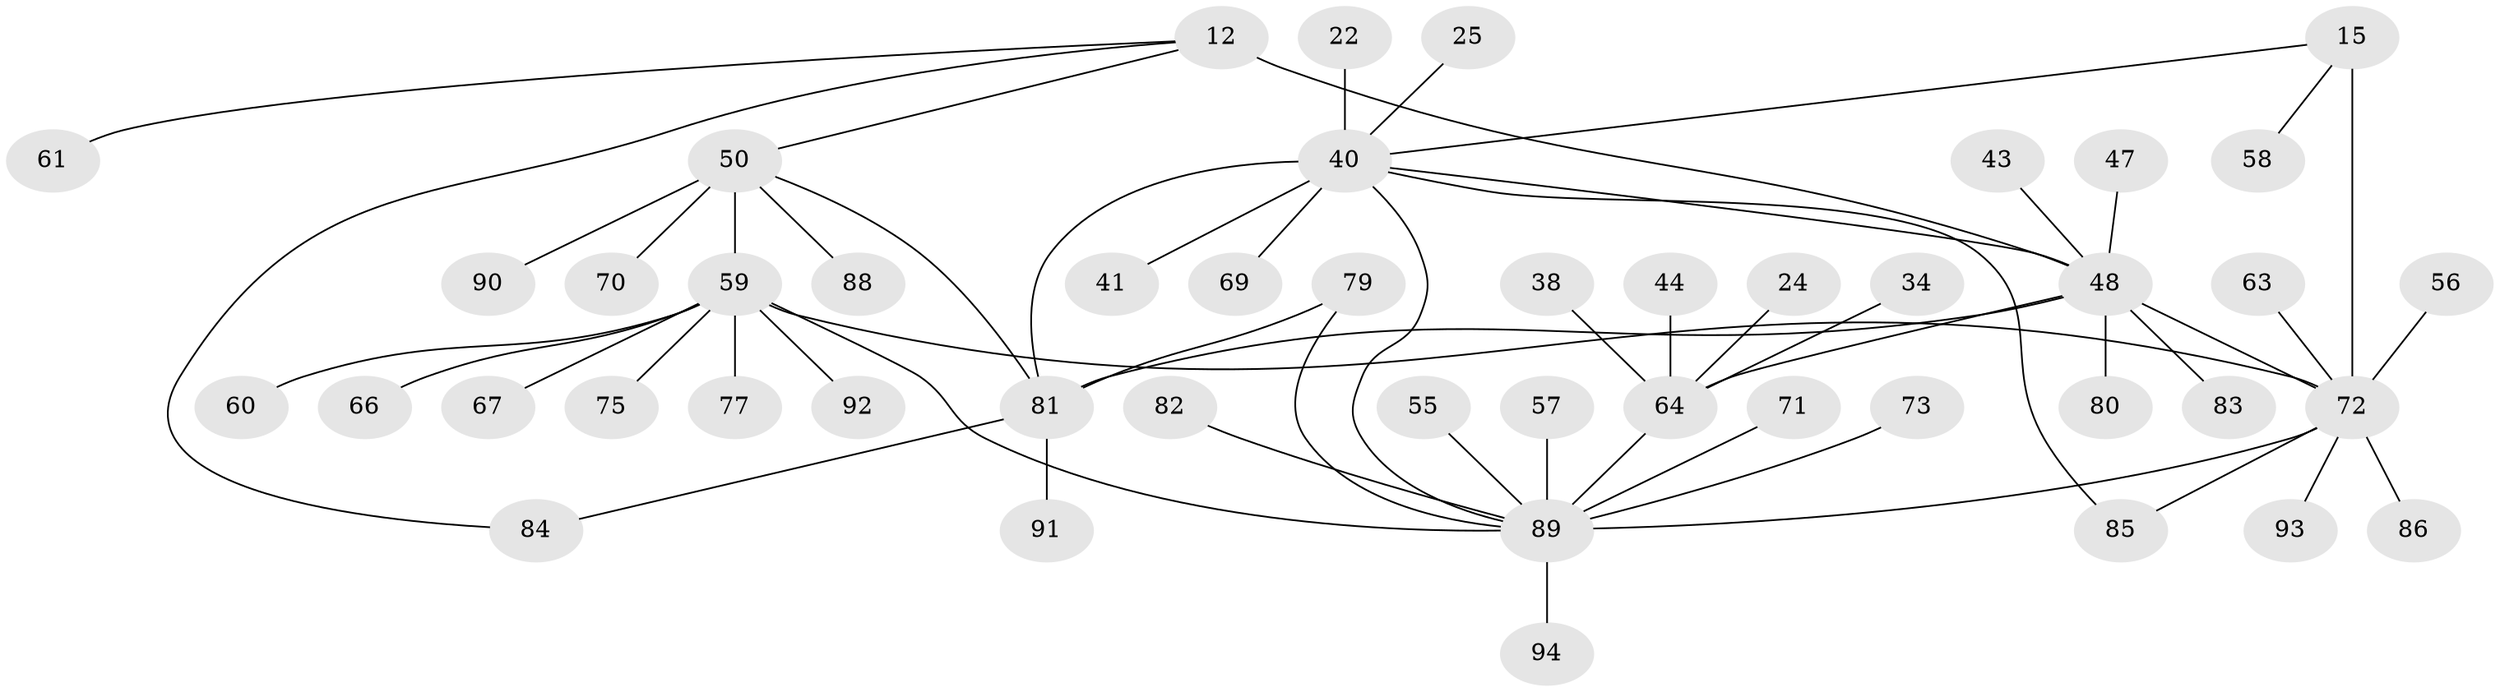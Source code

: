 // original degree distribution, {4: 0.05319148936170213, 9: 0.0425531914893617, 12: 0.02127659574468085, 8: 0.0425531914893617, 5: 0.02127659574468085, 6: 0.02127659574468085, 14: 0.010638297872340425, 1: 0.6063829787234043, 2: 0.14893617021276595, 3: 0.031914893617021274}
// Generated by graph-tools (version 1.1) at 2025/54/03/09/25 04:54:48]
// undirected, 47 vertices, 56 edges
graph export_dot {
graph [start="1"]
  node [color=gray90,style=filled];
  12 [super="+9"];
  15 [super="+14"];
  22;
  24;
  25;
  34;
  38;
  40 [super="+18+20"];
  41;
  43;
  44;
  47;
  48 [super="+11+21+23+42+31+33+36"];
  50 [super="+35"];
  55;
  56;
  57;
  58;
  59 [super="+4+32+39+52"];
  60;
  61;
  63 [super="+53"];
  64 [super="+8"];
  66;
  67;
  69 [super="+26"];
  70;
  71 [super="+65"];
  72 [super="+16+30+45"];
  73 [super="+51+68"];
  75;
  77;
  79;
  80 [super="+76"];
  81 [super="+78"];
  82 [super="+27"];
  83;
  84;
  85;
  86;
  88 [super="+87"];
  89 [super="+7+28"];
  90 [super="+54+62"];
  91;
  92 [super="+37"];
  93;
  94;
  12 -- 61;
  12 -- 84;
  12 -- 48 [weight=4];
  12 -- 50;
  15 -- 58;
  15 -- 40;
  15 -- 72 [weight=4];
  22 -- 40;
  24 -- 64;
  25 -- 40;
  34 -- 64;
  38 -- 64;
  40 -- 41;
  40 -- 85;
  40 -- 69;
  40 -- 48;
  40 -- 89 [weight=2];
  40 -- 81 [weight=4];
  43 -- 48;
  44 -- 64;
  47 -- 48;
  48 -- 80;
  48 -- 83;
  48 -- 72 [weight=2];
  48 -- 64;
  48 -- 81;
  50 -- 70;
  50 -- 88;
  50 -- 90;
  50 -- 59 [weight=4];
  50 -- 81;
  55 -- 89;
  56 -- 72;
  57 -- 89;
  59 -- 66;
  59 -- 67;
  59 -- 75;
  59 -- 77;
  59 -- 60;
  59 -- 92;
  59 -- 72;
  59 -- 89 [weight=2];
  63 -- 72;
  64 -- 89 [weight=4];
  71 -- 89;
  72 -- 85;
  72 -- 86;
  72 -- 93;
  72 -- 89;
  73 -- 89;
  79 -- 89;
  79 -- 81;
  81 -- 84;
  81 -- 91;
  82 -- 89;
  89 -- 94;
}
